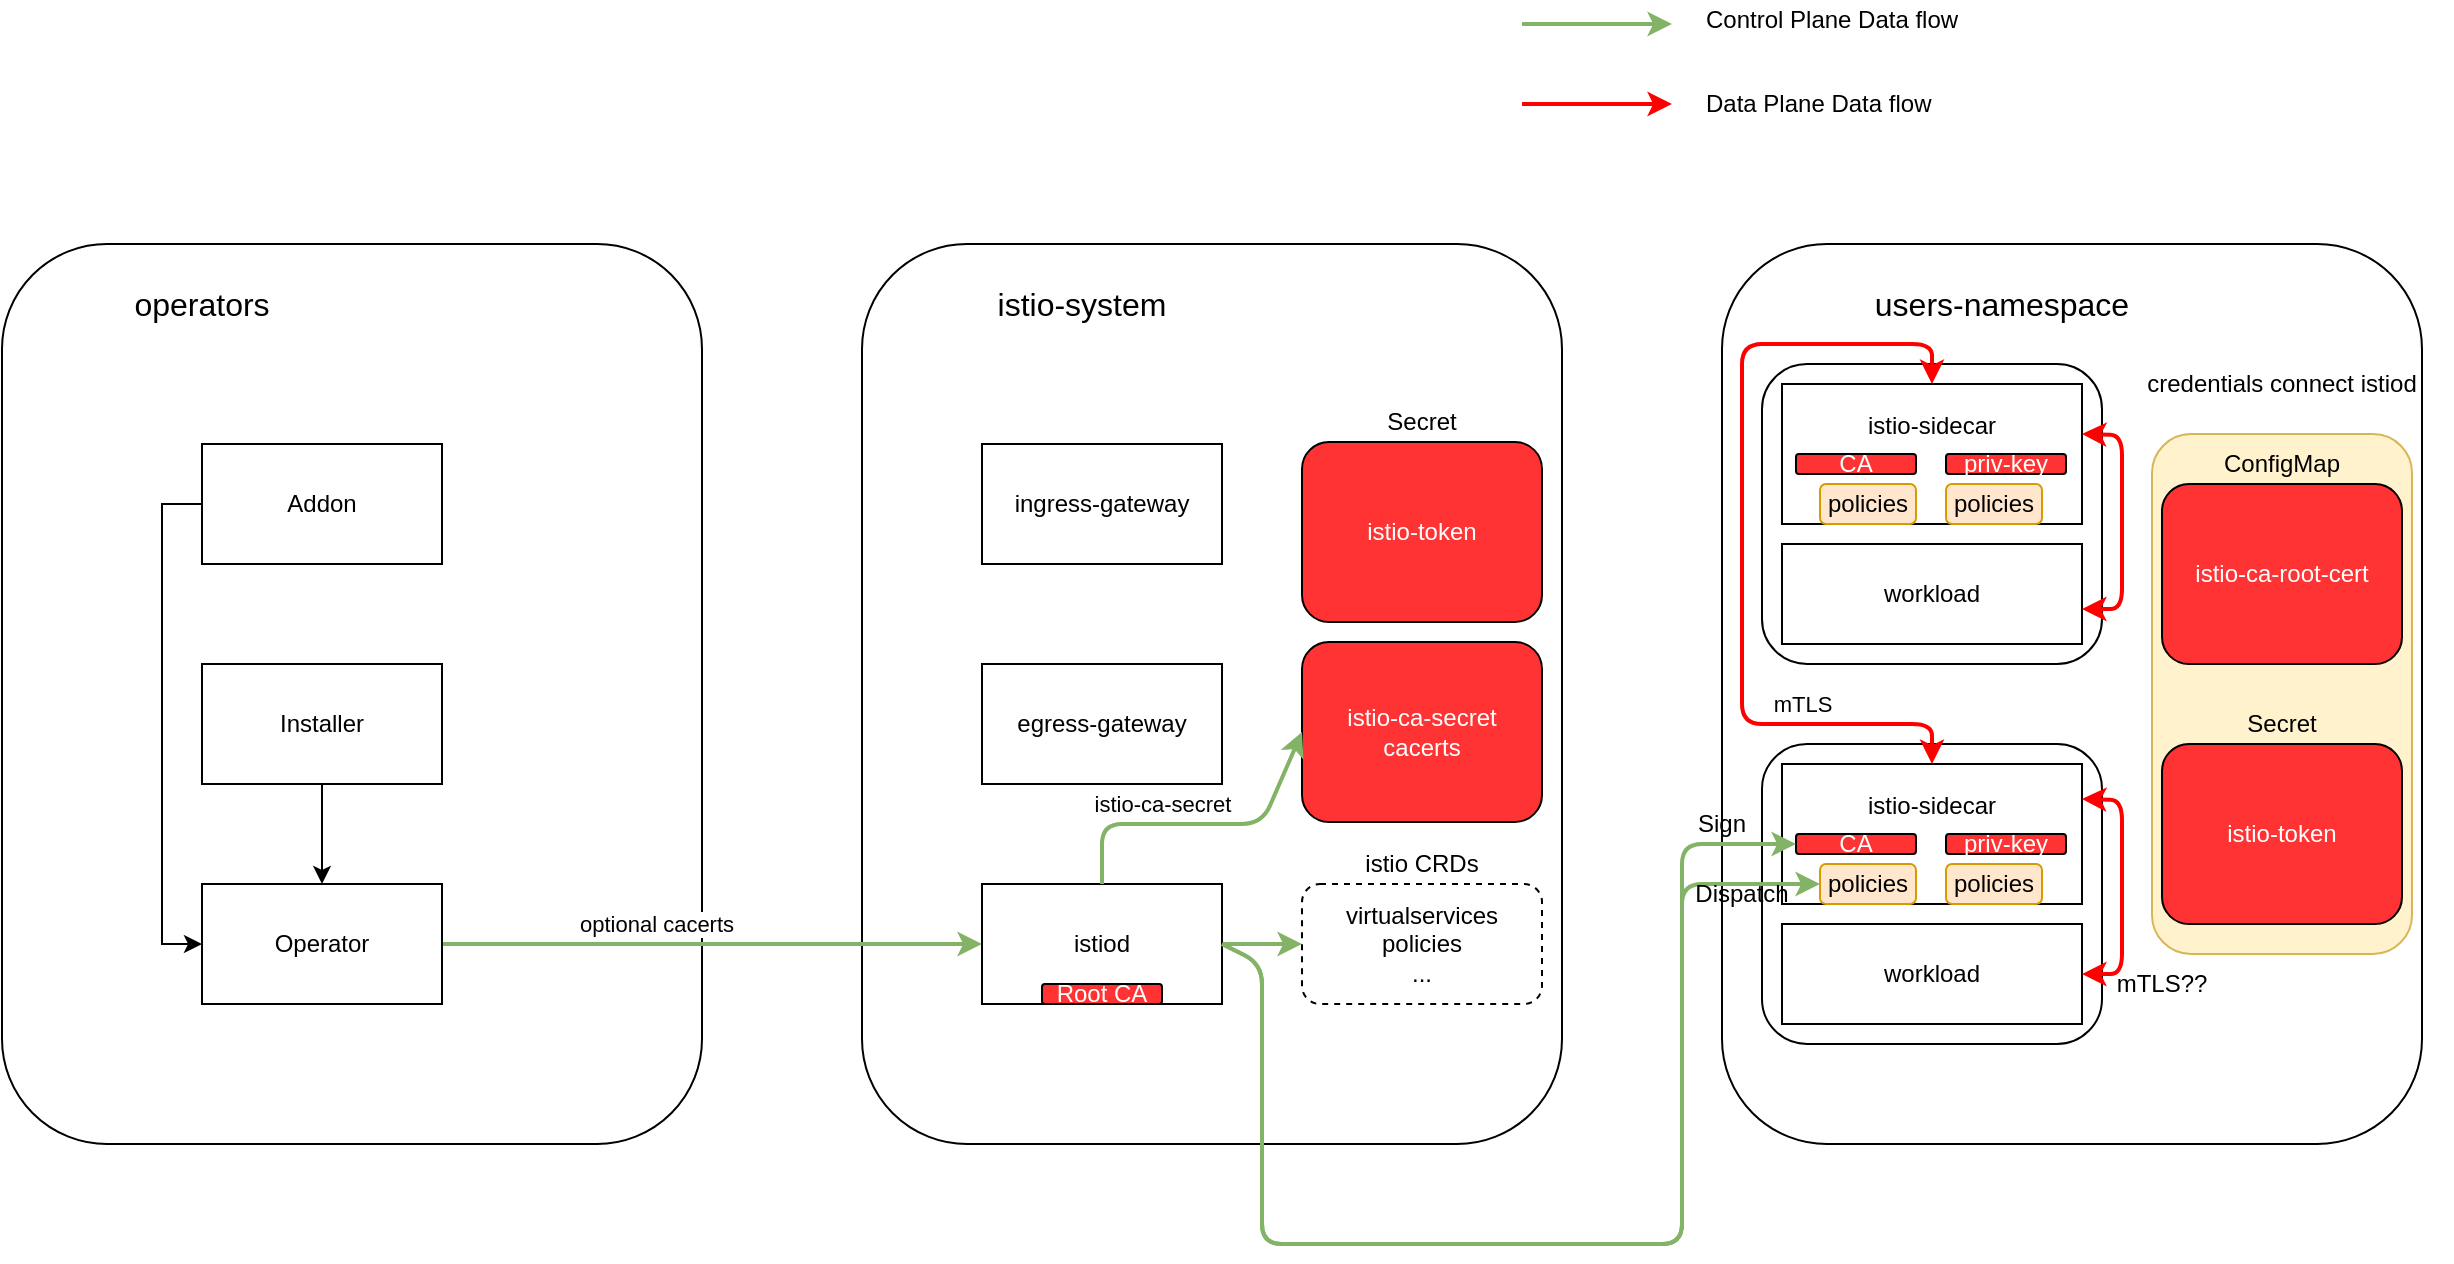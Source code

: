 <mxfile>
    <diagram id="ejrSt0UVNnm4ENeSfn7S" name="Page-1">
        <mxGraphModel dx="982" dy="657" grid="1" gridSize="10" guides="1" tooltips="1" connect="1" arrows="1" fold="1" page="1" pageScale="1" pageWidth="850" pageHeight="1100" math="0" shadow="0">
            <root>
                <mxCell id="0"/>
                <mxCell id="1" parent="0"/>
                <mxCell id="mQHsiTuYT0Qqiv6NMiaD-1" value="" style="rounded=1;whiteSpace=wrap;html=1;" parent="1" vertex="1">
                    <mxGeometry x="40" y="190" width="350" height="450" as="geometry"/>
                </mxCell>
                <mxCell id="mQHsiTuYT0Qqiv6NMiaD-2" value="" style="rounded=1;whiteSpace=wrap;html=1;" parent="1" vertex="1">
                    <mxGeometry x="470" y="190" width="350" height="450" as="geometry"/>
                </mxCell>
                <mxCell id="mQHsiTuYT0Qqiv6NMiaD-3" value="" style="rounded=1;whiteSpace=wrap;html=1;" parent="1" vertex="1">
                    <mxGeometry x="900" y="190" width="350" height="450" as="geometry"/>
                </mxCell>
                <mxCell id="mQHsiTuYT0Qqiv6NMiaD-41" style="edgeStyle=orthogonalEdgeStyle;rounded=0;orthogonalLoop=1;jettySize=auto;html=1;exitX=0;exitY=0.5;exitDx=0;exitDy=0;entryX=0;entryY=0.5;entryDx=0;entryDy=0;" parent="1" source="mQHsiTuYT0Qqiv6NMiaD-4" target="mQHsiTuYT0Qqiv6NMiaD-6" edge="1">
                    <mxGeometry relative="1" as="geometry"/>
                </mxCell>
                <mxCell id="mQHsiTuYT0Qqiv6NMiaD-4" value="Addon" style="rounded=0;whiteSpace=wrap;html=1;" parent="1" vertex="1">
                    <mxGeometry x="140" y="290" width="120" height="60" as="geometry"/>
                </mxCell>
                <mxCell id="mQHsiTuYT0Qqiv6NMiaD-42" style="edgeStyle=orthogonalEdgeStyle;rounded=0;orthogonalLoop=1;jettySize=auto;html=1;exitX=0.5;exitY=1;exitDx=0;exitDy=0;" parent="1" source="mQHsiTuYT0Qqiv6NMiaD-5" target="mQHsiTuYT0Qqiv6NMiaD-6" edge="1">
                    <mxGeometry relative="1" as="geometry"/>
                </mxCell>
                <mxCell id="mQHsiTuYT0Qqiv6NMiaD-5" value="Installer" style="rounded=0;whiteSpace=wrap;html=1;" parent="1" vertex="1">
                    <mxGeometry x="140" y="400" width="120" height="60" as="geometry"/>
                </mxCell>
                <mxCell id="mQHsiTuYT0Qqiv6NMiaD-44" style="edgeStyle=orthogonalEdgeStyle;rounded=0;orthogonalLoop=1;jettySize=auto;html=1;exitX=1;exitY=0.5;exitDx=0;exitDy=0;entryX=0;entryY=0.5;entryDx=0;entryDy=0;fillColor=#d5e8d4;strokeColor=#82b366;strokeWidth=2;" parent="1" source="mQHsiTuYT0Qqiv6NMiaD-6" target="mQHsiTuYT0Qqiv6NMiaD-12" edge="1">
                    <mxGeometry relative="1" as="geometry"/>
                </mxCell>
                <mxCell id="mQHsiTuYT0Qqiv6NMiaD-45" value="optional cacerts" style="edgeLabel;html=1;align=center;verticalAlign=middle;resizable=0;points=[];" parent="mQHsiTuYT0Qqiv6NMiaD-44" vertex="1" connectable="0">
                    <mxGeometry x="-0.207" y="-1" relative="1" as="geometry">
                        <mxPoint y="-11" as="offset"/>
                    </mxGeometry>
                </mxCell>
                <mxCell id="mQHsiTuYT0Qqiv6NMiaD-6" value="Operator" style="rounded=0;whiteSpace=wrap;html=1;" parent="1" vertex="1">
                    <mxGeometry x="140" y="510" width="120" height="60" as="geometry"/>
                </mxCell>
                <mxCell id="mQHsiTuYT0Qqiv6NMiaD-7" value="&lt;font style=&quot;font-size: 16px&quot;&gt;operators&lt;/font&gt;" style="text;html=1;strokeColor=none;fillColor=none;align=center;verticalAlign=middle;whiteSpace=wrap;rounded=0;" parent="1" vertex="1">
                    <mxGeometry x="80" y="210" width="120" height="20" as="geometry"/>
                </mxCell>
                <mxCell id="mQHsiTuYT0Qqiv6NMiaD-8" value="&lt;font style=&quot;font-size: 16px&quot;&gt;istio-system&lt;/font&gt;" style="text;html=1;strokeColor=none;fillColor=none;align=center;verticalAlign=middle;whiteSpace=wrap;rounded=0;" parent="1" vertex="1">
                    <mxGeometry x="530" y="210" width="100" height="20" as="geometry"/>
                </mxCell>
                <mxCell id="mQHsiTuYT0Qqiv6NMiaD-9" value="&lt;font style=&quot;font-size: 16px&quot;&gt;users-namespace&lt;/font&gt;" style="text;html=1;strokeColor=none;fillColor=none;align=center;verticalAlign=middle;whiteSpace=wrap;rounded=0;" parent="1" vertex="1">
                    <mxGeometry x="960" y="210" width="160" height="20" as="geometry"/>
                </mxCell>
                <mxCell id="mQHsiTuYT0Qqiv6NMiaD-10" value="ingress-gateway" style="rounded=0;whiteSpace=wrap;html=1;" parent="1" vertex="1">
                    <mxGeometry x="530" y="290" width="120" height="60" as="geometry"/>
                </mxCell>
                <mxCell id="mQHsiTuYT0Qqiv6NMiaD-11" value="egress-gateway" style="rounded=0;whiteSpace=wrap;html=1;" parent="1" vertex="1">
                    <mxGeometry x="530" y="400" width="120" height="60" as="geometry"/>
                </mxCell>
                <mxCell id="mQHsiTuYT0Qqiv6NMiaD-69" style="edgeStyle=orthogonalEdgeStyle;rounded=0;orthogonalLoop=1;jettySize=auto;html=1;exitX=1;exitY=0.5;exitDx=0;exitDy=0;entryX=0;entryY=0.5;entryDx=0;entryDy=0;fillColor=#d5e8d4;strokeColor=#82b366;strokeWidth=2;" parent="1" source="mQHsiTuYT0Qqiv6NMiaD-12" target="mQHsiTuYT0Qqiv6NMiaD-67" edge="1">
                    <mxGeometry relative="1" as="geometry"/>
                </mxCell>
                <mxCell id="mQHsiTuYT0Qqiv6NMiaD-12" value="istiod" style="rounded=0;whiteSpace=wrap;html=1;" parent="1" vertex="1">
                    <mxGeometry x="530" y="510" width="120" height="60" as="geometry"/>
                </mxCell>
                <mxCell id="mQHsiTuYT0Qqiv6NMiaD-36" value="&lt;font color=&quot;#ffffff&quot;&gt;istio-ca-secret&lt;br&gt;cacerts&lt;br&gt;&lt;/font&gt;" style="rounded=1;whiteSpace=wrap;html=1;fillColor=#FF3333;" parent="1" vertex="1">
                    <mxGeometry x="690" y="389" width="120" height="90" as="geometry"/>
                </mxCell>
                <mxCell id="mQHsiTuYT0Qqiv6NMiaD-37" value="Secret" style="text;html=1;strokeColor=none;fillColor=none;align=center;verticalAlign=middle;whiteSpace=wrap;rounded=0;" parent="1" vertex="1">
                    <mxGeometry x="700" y="269" width="100" height="20" as="geometry"/>
                </mxCell>
                <mxCell id="mQHsiTuYT0Qqiv6NMiaD-46" value="" style="endArrow=classic;html=1;exitX=0.5;exitY=0;exitDx=0;exitDy=0;entryX=0;entryY=0.5;entryDx=0;entryDy=0;fillColor=#d5e8d4;strokeColor=#82b366;strokeWidth=2;" parent="1" source="mQHsiTuYT0Qqiv6NMiaD-12" target="mQHsiTuYT0Qqiv6NMiaD-36" edge="1">
                    <mxGeometry width="50" height="50" relative="1" as="geometry">
                        <mxPoint x="620" y="510" as="sourcePoint"/>
                        <mxPoint x="670" y="460" as="targetPoint"/>
                        <Array as="points">
                            <mxPoint x="590" y="480"/>
                            <mxPoint x="670" y="480"/>
                        </Array>
                    </mxGeometry>
                </mxCell>
                <mxCell id="mQHsiTuYT0Qqiv6NMiaD-47" value="istio-ca-secret" style="edgeLabel;html=1;align=center;verticalAlign=middle;resizable=0;points=[];" parent="mQHsiTuYT0Qqiv6NMiaD-46" vertex="1" connectable="0">
                    <mxGeometry x="-0.481" relative="1" as="geometry">
                        <mxPoint x="18" y="-10" as="offset"/>
                    </mxGeometry>
                </mxCell>
                <mxCell id="mQHsiTuYT0Qqiv6NMiaD-51" value="" style="rounded=1;whiteSpace=wrap;html=1;fillColor=#fff2cc;strokeColor=#d6b656;" parent="1" vertex="1">
                    <mxGeometry x="1115" y="285" width="130" height="260" as="geometry"/>
                </mxCell>
                <mxCell id="mQHsiTuYT0Qqiv6NMiaD-50" value="&lt;font color=&quot;#ffffff&quot;&gt;Root CA&lt;/font&gt;" style="rounded=1;whiteSpace=wrap;html=1;fillColor=#FF3333;" parent="1" vertex="1">
                    <mxGeometry x="560" y="560" width="60" height="10" as="geometry"/>
                </mxCell>
                <mxCell id="mQHsiTuYT0Qqiv6NMiaD-26" value="&lt;font color=&quot;#ffffff&quot;&gt;istio-ca-root-cert&lt;/font&gt;" style="rounded=1;whiteSpace=wrap;html=1;fillColor=#FF3333;" parent="1" vertex="1">
                    <mxGeometry x="1120" y="310" width="120" height="90" as="geometry"/>
                </mxCell>
                <mxCell id="mQHsiTuYT0Qqiv6NMiaD-33" value="&lt;font color=&quot;#ffffff&quot;&gt;istio-token&lt;/font&gt;" style="rounded=1;whiteSpace=wrap;html=1;fillColor=#FF3333;" parent="1" vertex="1">
                    <mxGeometry x="1120" y="440" width="120" height="90" as="geometry"/>
                </mxCell>
                <mxCell id="mQHsiTuYT0Qqiv6NMiaD-34" value="ConfigMap" style="text;html=1;strokeColor=none;fillColor=none;align=center;verticalAlign=middle;whiteSpace=wrap;rounded=0;" parent="1" vertex="1">
                    <mxGeometry x="1130" y="290" width="100" height="20" as="geometry"/>
                </mxCell>
                <mxCell id="mQHsiTuYT0Qqiv6NMiaD-35" value="Secret" style="text;html=1;strokeColor=none;fillColor=none;align=center;verticalAlign=middle;whiteSpace=wrap;rounded=0;" parent="1" vertex="1">
                    <mxGeometry x="1130" y="420" width="100" height="20" as="geometry"/>
                </mxCell>
                <mxCell id="mQHsiTuYT0Qqiv6NMiaD-54" value="credentials connect istiod" style="text;html=1;strokeColor=none;fillColor=none;align=center;verticalAlign=middle;whiteSpace=wrap;rounded=0;" parent="1" vertex="1">
                    <mxGeometry x="1095" y="250" width="170" height="20" as="geometry"/>
                </mxCell>
                <mxCell id="mQHsiTuYT0Qqiv6NMiaD-57" value="" style="group" parent="1" vertex="1" connectable="0">
                    <mxGeometry x="920" y="440" width="170" height="150" as="geometry"/>
                </mxCell>
                <mxCell id="mQHsiTuYT0Qqiv6NMiaD-21" value="" style="rounded=1;whiteSpace=wrap;html=1;" parent="mQHsiTuYT0Qqiv6NMiaD-57" vertex="1">
                    <mxGeometry width="170" height="150" as="geometry"/>
                </mxCell>
                <mxCell id="mQHsiTuYT0Qqiv6NMiaD-22" value="istio-sidecar&lt;br&gt;&lt;br&gt;&lt;br&gt;" style="rounded=0;whiteSpace=wrap;html=1;align=center;" parent="mQHsiTuYT0Qqiv6NMiaD-57" vertex="1">
                    <mxGeometry x="10" y="10" width="150" height="70" as="geometry"/>
                </mxCell>
                <mxCell id="mQHsiTuYT0Qqiv6NMiaD-23" value="workload" style="rounded=0;whiteSpace=wrap;html=1;" parent="mQHsiTuYT0Qqiv6NMiaD-57" vertex="1">
                    <mxGeometry x="10" y="90" width="150" height="50" as="geometry"/>
                </mxCell>
                <mxCell id="mQHsiTuYT0Qqiv6NMiaD-24" value="&lt;font color=&quot;#ffffff&quot;&gt;CA&lt;/font&gt;" style="rounded=1;whiteSpace=wrap;html=1;fillColor=#FF3333;" parent="mQHsiTuYT0Qqiv6NMiaD-57" vertex="1">
                    <mxGeometry x="17" y="45" width="60" height="10" as="geometry"/>
                </mxCell>
                <mxCell id="mQHsiTuYT0Qqiv6NMiaD-25" value="&lt;font color=&quot;#ffffff&quot;&gt;priv-key&lt;/font&gt;" style="rounded=1;whiteSpace=wrap;html=1;fillColor=#FF3333;" parent="mQHsiTuYT0Qqiv6NMiaD-57" vertex="1">
                    <mxGeometry x="92" y="45" width="60" height="10" as="geometry"/>
                </mxCell>
                <mxCell id="mQHsiTuYT0Qqiv6NMiaD-55" value="policies" style="rounded=1;whiteSpace=wrap;html=1;fillColor=#ffe6cc;strokeColor=#d79b00;" parent="mQHsiTuYT0Qqiv6NMiaD-57" vertex="1">
                    <mxGeometry x="29" y="60" width="48" height="20" as="geometry"/>
                </mxCell>
                <mxCell id="mQHsiTuYT0Qqiv6NMiaD-56" value="policies" style="rounded=1;whiteSpace=wrap;html=1;fillColor=#ffe6cc;strokeColor=#d79b00;" parent="mQHsiTuYT0Qqiv6NMiaD-57" vertex="1">
                    <mxGeometry x="92" y="60" width="48" height="20" as="geometry"/>
                </mxCell>
                <mxCell id="mQHsiTuYT0Qqiv6NMiaD-84" value="" style="endArrow=classic;startArrow=classic;html=1;strokeColor=#FF0000;strokeWidth=2;exitX=1;exitY=0.5;exitDx=0;exitDy=0;entryX=1;entryY=0.25;entryDx=0;entryDy=0;" parent="mQHsiTuYT0Qqiv6NMiaD-57" source="mQHsiTuYT0Qqiv6NMiaD-23" target="mQHsiTuYT0Qqiv6NMiaD-22" edge="1">
                    <mxGeometry width="50" height="50" relative="1" as="geometry">
                        <mxPoint x="-110" y="30" as="sourcePoint"/>
                        <mxPoint x="-60" y="-20" as="targetPoint"/>
                        <Array as="points">
                            <mxPoint x="180" y="115"/>
                            <mxPoint x="180" y="28"/>
                        </Array>
                    </mxGeometry>
                </mxCell>
                <mxCell id="mQHsiTuYT0Qqiv6NMiaD-58" value="" style="group" parent="1" vertex="1" connectable="0">
                    <mxGeometry x="920" y="250" width="170" height="150" as="geometry"/>
                </mxCell>
                <mxCell id="mQHsiTuYT0Qqiv6NMiaD-59" value="" style="rounded=1;whiteSpace=wrap;html=1;" parent="mQHsiTuYT0Qqiv6NMiaD-58" vertex="1">
                    <mxGeometry width="170" height="150" as="geometry"/>
                </mxCell>
                <mxCell id="mQHsiTuYT0Qqiv6NMiaD-60" value="istio-sidecar&lt;br&gt;&lt;br&gt;&lt;br&gt;" style="rounded=0;whiteSpace=wrap;html=1;align=center;" parent="mQHsiTuYT0Qqiv6NMiaD-58" vertex="1">
                    <mxGeometry x="10" y="10" width="150" height="70" as="geometry"/>
                </mxCell>
                <mxCell id="mQHsiTuYT0Qqiv6NMiaD-61" value="workload" style="rounded=0;whiteSpace=wrap;html=1;" parent="mQHsiTuYT0Qqiv6NMiaD-58" vertex="1">
                    <mxGeometry x="10" y="90" width="150" height="50" as="geometry"/>
                </mxCell>
                <mxCell id="mQHsiTuYT0Qqiv6NMiaD-62" value="&lt;font color=&quot;#ffffff&quot;&gt;CA&lt;/font&gt;" style="rounded=1;whiteSpace=wrap;html=1;fillColor=#FF3333;" parent="mQHsiTuYT0Qqiv6NMiaD-58" vertex="1">
                    <mxGeometry x="17" y="45" width="60" height="10" as="geometry"/>
                </mxCell>
                <mxCell id="mQHsiTuYT0Qqiv6NMiaD-63" value="&lt;font color=&quot;#ffffff&quot;&gt;priv-key&lt;/font&gt;" style="rounded=1;whiteSpace=wrap;html=1;fillColor=#FF3333;" parent="mQHsiTuYT0Qqiv6NMiaD-58" vertex="1">
                    <mxGeometry x="92" y="45" width="60" height="10" as="geometry"/>
                </mxCell>
                <mxCell id="mQHsiTuYT0Qqiv6NMiaD-64" value="policies" style="rounded=1;whiteSpace=wrap;html=1;fillColor=#ffe6cc;strokeColor=#d79b00;" parent="mQHsiTuYT0Qqiv6NMiaD-58" vertex="1">
                    <mxGeometry x="29" y="60" width="48" height="20" as="geometry"/>
                </mxCell>
                <mxCell id="mQHsiTuYT0Qqiv6NMiaD-65" value="policies" style="rounded=1;whiteSpace=wrap;html=1;fillColor=#ffe6cc;strokeColor=#d79b00;" parent="mQHsiTuYT0Qqiv6NMiaD-58" vertex="1">
                    <mxGeometry x="92" y="60" width="48" height="20" as="geometry"/>
                </mxCell>
                <mxCell id="mQHsiTuYT0Qqiv6NMiaD-66" value="&lt;font color=&quot;#ffffff&quot;&gt;istio-token&lt;br&gt;&lt;/font&gt;" style="rounded=1;whiteSpace=wrap;html=1;fillColor=#FF3333;" parent="1" vertex="1">
                    <mxGeometry x="690" y="289" width="120" height="90" as="geometry"/>
                </mxCell>
                <mxCell id="mQHsiTuYT0Qqiv6NMiaD-67" value="virtualservices&lt;br&gt;policies&lt;br&gt;..." style="rounded=1;whiteSpace=wrap;html=1;fillColor=#FFFFFF;dashed=1;" parent="1" vertex="1">
                    <mxGeometry x="690" y="510" width="120" height="60" as="geometry"/>
                </mxCell>
                <mxCell id="mQHsiTuYT0Qqiv6NMiaD-68" value="istio CRDs" style="text;html=1;strokeColor=none;fillColor=none;align=center;verticalAlign=middle;whiteSpace=wrap;rounded=0;" parent="1" vertex="1">
                    <mxGeometry x="700" y="490" width="100" height="20" as="geometry"/>
                </mxCell>
                <mxCell id="mQHsiTuYT0Qqiv6NMiaD-70" value="" style="endArrow=classic;html=1;exitX=1;exitY=0.5;exitDx=0;exitDy=0;entryX=0;entryY=0.5;entryDx=0;entryDy=0;strokeColor=#82b366;strokeWidth=2;fillColor=#d5e8d4;" parent="1" source="mQHsiTuYT0Qqiv6NMiaD-12" target="mQHsiTuYT0Qqiv6NMiaD-24" edge="1">
                    <mxGeometry width="50" height="50" relative="1" as="geometry">
                        <mxPoint x="730" y="470" as="sourcePoint"/>
                        <mxPoint x="780" y="420" as="targetPoint"/>
                        <Array as="points">
                            <mxPoint x="670" y="550"/>
                            <mxPoint x="670" y="690"/>
                            <mxPoint x="880" y="690"/>
                            <mxPoint x="880" y="490"/>
                        </Array>
                    </mxGeometry>
                </mxCell>
                <mxCell id="mQHsiTuYT0Qqiv6NMiaD-72" value="" style="endArrow=classic;html=1;exitX=1;exitY=0.5;exitDx=0;exitDy=0;entryX=0;entryY=0.5;entryDx=0;entryDy=0;fillColor=#d5e8d4;strokeColor=#82b366;strokeWidth=2;" parent="1" source="mQHsiTuYT0Qqiv6NMiaD-12" target="mQHsiTuYT0Qqiv6NMiaD-55" edge="1">
                    <mxGeometry width="50" height="50" relative="1" as="geometry">
                        <mxPoint x="710" y="520" as="sourcePoint"/>
                        <mxPoint x="760" y="470" as="targetPoint"/>
                        <Array as="points">
                            <mxPoint x="670" y="550"/>
                            <mxPoint x="670" y="690"/>
                            <mxPoint x="880" y="690"/>
                            <mxPoint x="880" y="510"/>
                        </Array>
                    </mxGeometry>
                </mxCell>
                <mxCell id="mQHsiTuYT0Qqiv6NMiaD-74" value="" style="endArrow=classic;startArrow=classic;html=1;strokeColor=#FF0000;strokeWidth=2;entryX=0.5;entryY=0;entryDx=0;entryDy=0;exitX=0.5;exitY=0;exitDx=0;exitDy=0;" parent="1" source="mQHsiTuYT0Qqiv6NMiaD-60" target="mQHsiTuYT0Qqiv6NMiaD-22" edge="1">
                    <mxGeometry width="50" height="50" relative="1" as="geometry">
                        <mxPoint x="710" y="520" as="sourcePoint"/>
                        <mxPoint x="760" y="470" as="targetPoint"/>
                        <Array as="points">
                            <mxPoint x="1005" y="240"/>
                            <mxPoint x="910" y="240"/>
                            <mxPoint x="910" y="430"/>
                            <mxPoint x="1005" y="430"/>
                        </Array>
                    </mxGeometry>
                </mxCell>
                <mxCell id="mQHsiTuYT0Qqiv6NMiaD-75" value="mTLS" style="edgeLabel;html=1;align=center;verticalAlign=middle;resizable=0;points=[];" parent="mQHsiTuYT0Qqiv6NMiaD-74" vertex="1" connectable="0">
                    <mxGeometry x="0.357" y="1" relative="1" as="geometry">
                        <mxPoint x="29" y="10" as="offset"/>
                    </mxGeometry>
                </mxCell>
                <mxCell id="mQHsiTuYT0Qqiv6NMiaD-77" value="Sign" style="text;html=1;strokeColor=none;fillColor=none;align=center;verticalAlign=middle;whiteSpace=wrap;rounded=0;dashed=1;" parent="1" vertex="1">
                    <mxGeometry x="880" y="470" width="40" height="20" as="geometry"/>
                </mxCell>
                <mxCell id="mQHsiTuYT0Qqiv6NMiaD-78" value="Dispatch" style="text;html=1;strokeColor=none;fillColor=none;align=center;verticalAlign=middle;whiteSpace=wrap;rounded=0;dashed=1;" parent="1" vertex="1">
                    <mxGeometry x="890" y="505" width="40" height="20" as="geometry"/>
                </mxCell>
                <mxCell id="mQHsiTuYT0Qqiv6NMiaD-80" value="" style="endArrow=classic;html=1;strokeColor=#82b366;strokeWidth=2;fillColor=#d5e8d4;" parent="1" edge="1">
                    <mxGeometry width="50" height="50" relative="1" as="geometry">
                        <mxPoint x="800" y="80" as="sourcePoint"/>
                        <mxPoint x="875" y="80" as="targetPoint"/>
                    </mxGeometry>
                </mxCell>
                <mxCell id="mQHsiTuYT0Qqiv6NMiaD-81" value="" style="endArrow=classic;html=1;strokeColor=#FF0000;strokeWidth=2;fillColor=#d5e8d4;" parent="1" edge="1">
                    <mxGeometry width="50" height="50" relative="1" as="geometry">
                        <mxPoint x="800" y="120" as="sourcePoint"/>
                        <mxPoint x="875" y="120" as="targetPoint"/>
                    </mxGeometry>
                </mxCell>
                <mxCell id="mQHsiTuYT0Qqiv6NMiaD-82" value="Control Plane Data flow" style="text;html=1;strokeColor=none;fillColor=none;align=left;verticalAlign=middle;whiteSpace=wrap;rounded=0;dashed=1;" parent="1" vertex="1">
                    <mxGeometry x="890" y="68" width="160" height="20" as="geometry"/>
                </mxCell>
                <mxCell id="mQHsiTuYT0Qqiv6NMiaD-83" value="Data Plane Data flow" style="text;html=1;strokeColor=none;fillColor=none;align=left;verticalAlign=middle;whiteSpace=wrap;rounded=0;dashed=1;" parent="1" vertex="1">
                    <mxGeometry x="890" y="110" width="160" height="20" as="geometry"/>
                </mxCell>
                <mxCell id="mQHsiTuYT0Qqiv6NMiaD-85" value="mTLS??" style="text;html=1;strokeColor=none;fillColor=none;align=center;verticalAlign=middle;whiteSpace=wrap;rounded=0;dashed=1;" parent="1" vertex="1">
                    <mxGeometry x="1100" y="550" width="40" height="20" as="geometry"/>
                </mxCell>
                <mxCell id="mQHsiTuYT0Qqiv6NMiaD-86" value="" style="endArrow=classic;startArrow=classic;html=1;strokeColor=#FF0000;strokeWidth=2;exitX=1;exitY=0.5;exitDx=0;exitDy=0;entryX=1;entryY=0.25;entryDx=0;entryDy=0;" parent="1" edge="1">
                    <mxGeometry width="50" height="50" relative="1" as="geometry">
                        <mxPoint x="1080" y="372.5" as="sourcePoint"/>
                        <mxPoint x="1080" y="285" as="targetPoint"/>
                        <Array as="points">
                            <mxPoint x="1100" y="372.5"/>
                            <mxPoint x="1100" y="285.5"/>
                        </Array>
                    </mxGeometry>
                </mxCell>
            </root>
        </mxGraphModel>
    </diagram>
</mxfile>